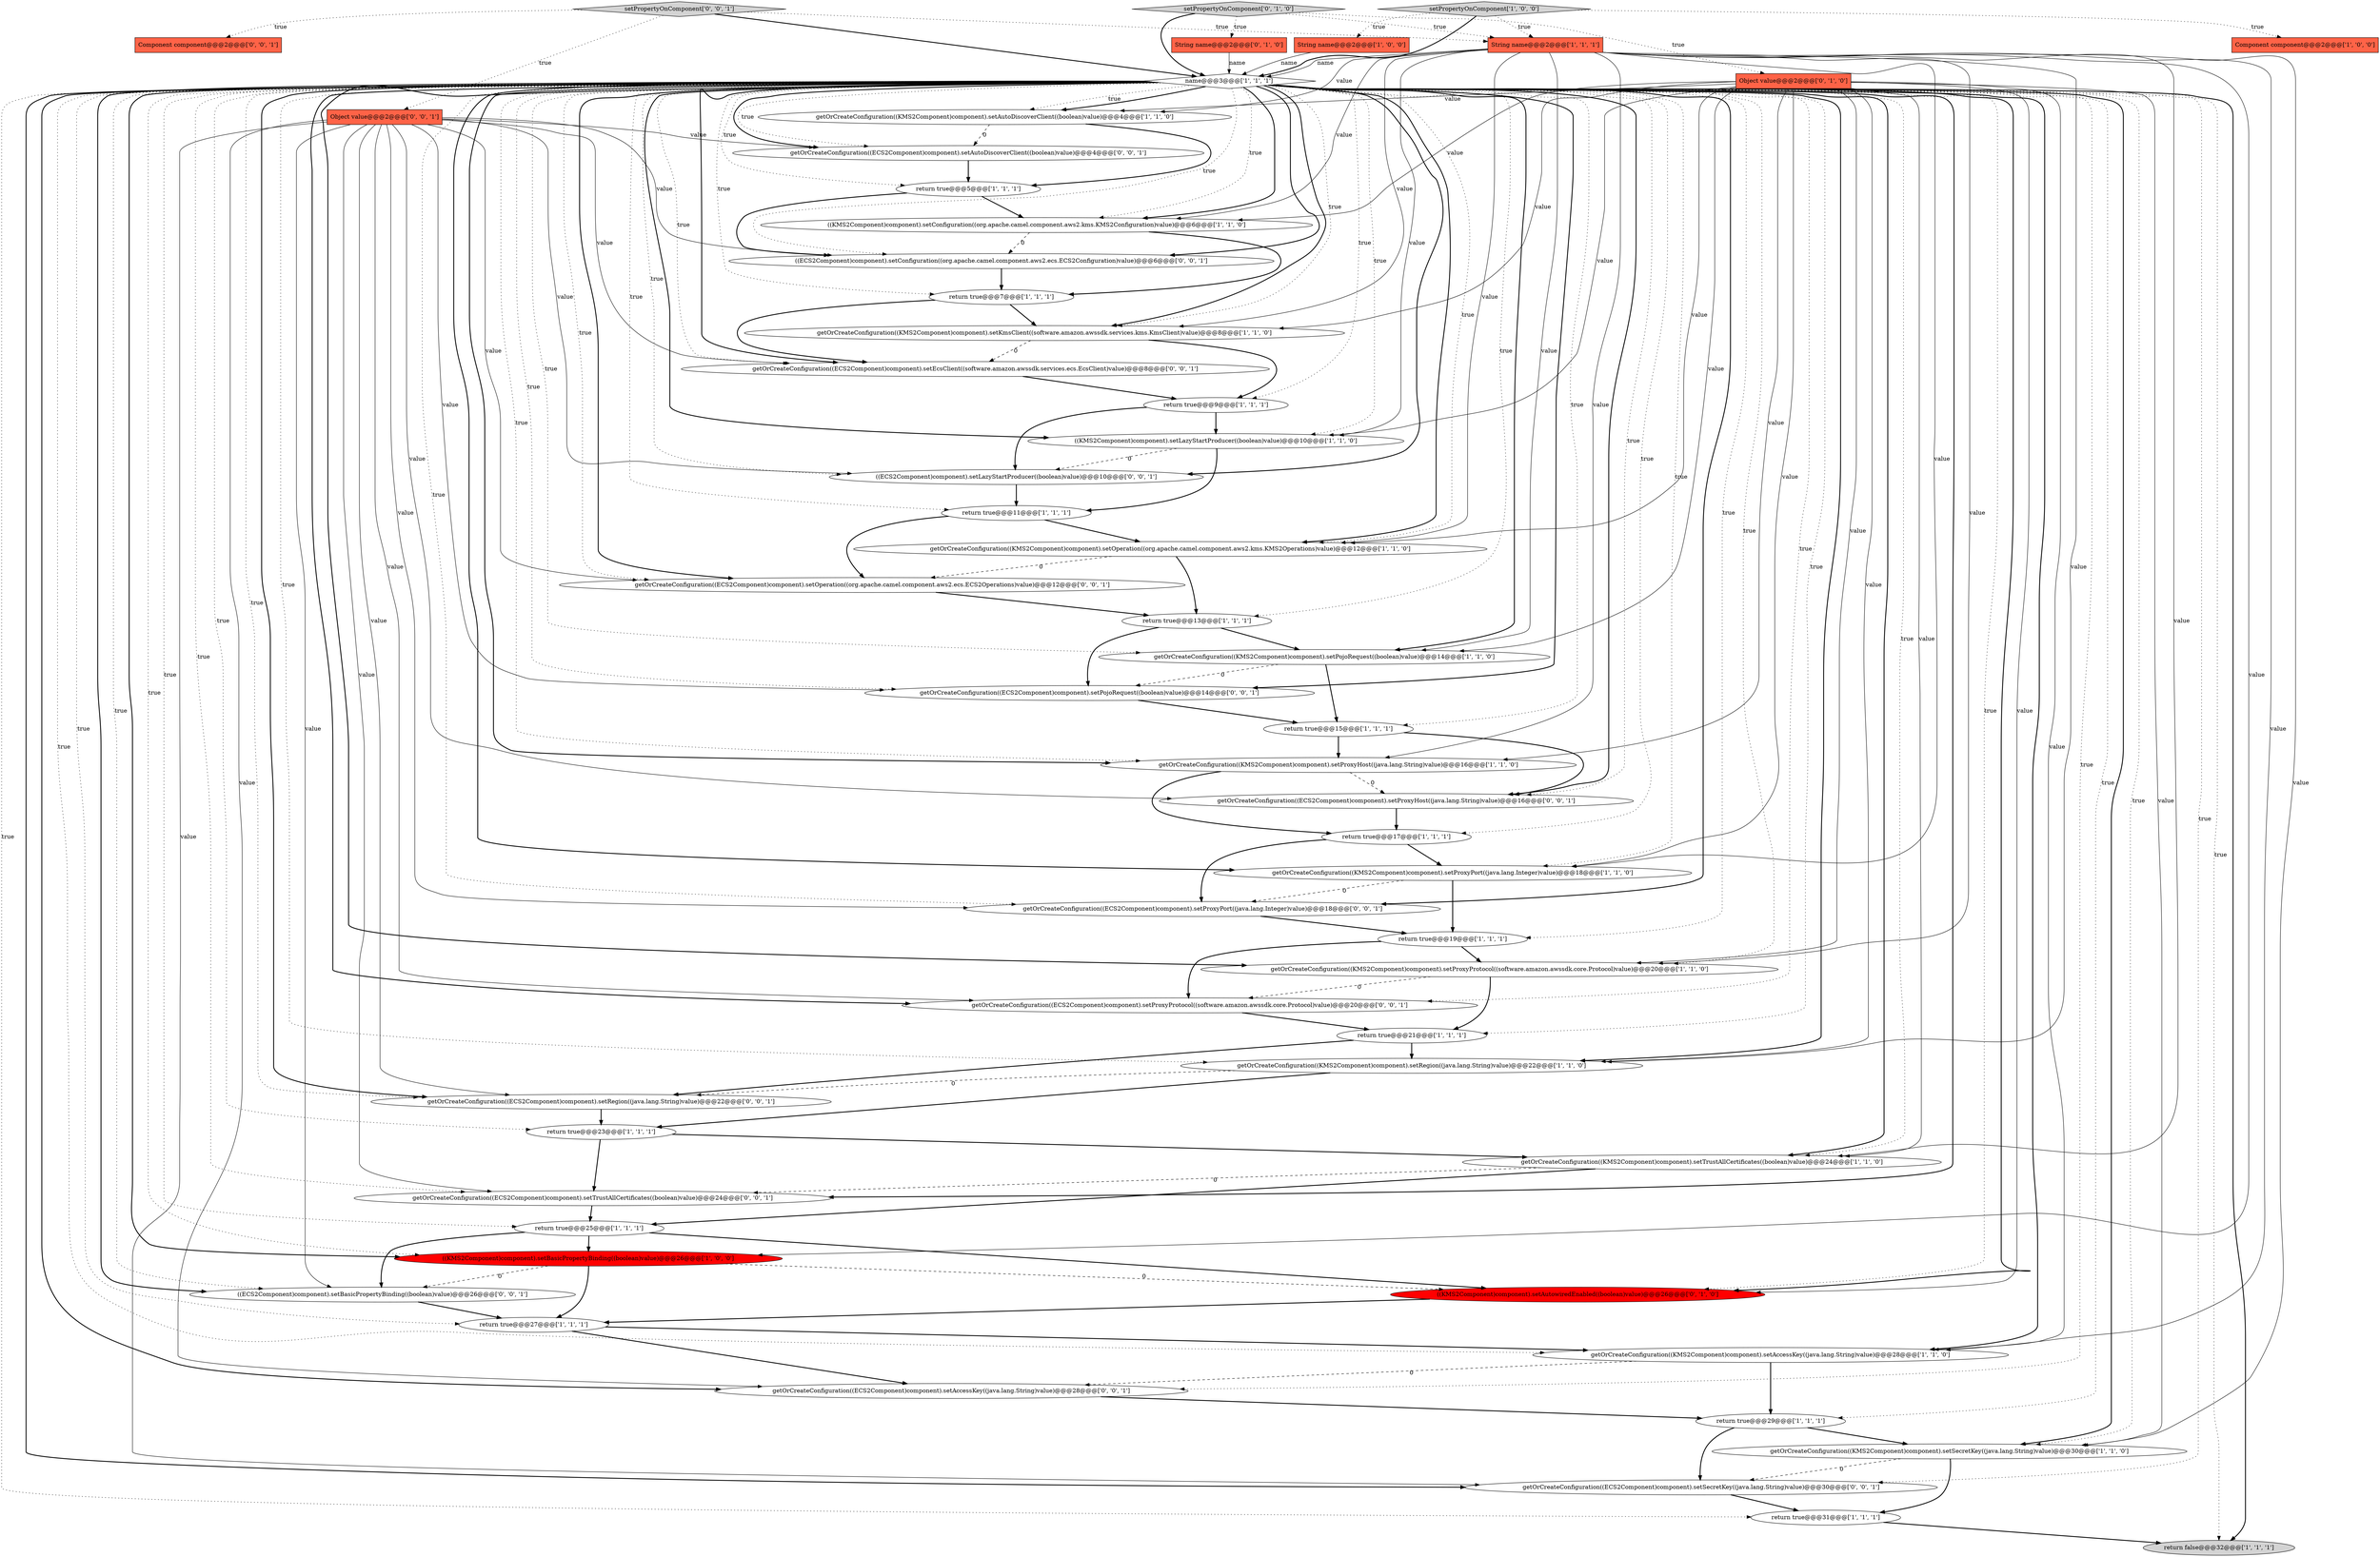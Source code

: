 digraph {
8 [style = filled, label = "return true@@@7@@@['1', '1', '1']", fillcolor = white, shape = ellipse image = "AAA0AAABBB1BBB"];
9 [style = filled, label = "return true@@@31@@@['1', '1', '1']", fillcolor = white, shape = ellipse image = "AAA0AAABBB1BBB"];
22 [style = filled, label = "setPropertyOnComponent['1', '0', '0']", fillcolor = lightgray, shape = diamond image = "AAA0AAABBB1BBB"];
48 [style = filled, label = "getOrCreateConfiguration((ECS2Component)component).setEcsClient((software.amazon.awssdk.services.ecs.EcsClient)value)@@@8@@@['0', '0', '1']", fillcolor = white, shape = ellipse image = "AAA0AAABBB3BBB"];
25 [style = filled, label = "getOrCreateConfiguration((KMS2Component)component).setAccessKey((java.lang.String)value)@@@28@@@['1', '1', '0']", fillcolor = white, shape = ellipse image = "AAA0AAABBB1BBB"];
54 [style = filled, label = "getOrCreateConfiguration((ECS2Component)component).setPojoRequest((boolean)value)@@@14@@@['0', '0', '1']", fillcolor = white, shape = ellipse image = "AAA0AAABBB3BBB"];
13 [style = filled, label = "getOrCreateConfiguration((KMS2Component)component).setProxyProtocol((software.amazon.awssdk.core.Protocol)value)@@@20@@@['1', '1', '0']", fillcolor = white, shape = ellipse image = "AAA0AAABBB1BBB"];
40 [style = filled, label = "((ECS2Component)component).setConfiguration((org.apache.camel.component.aws2.ecs.ECS2Configuration)value)@@@6@@@['0', '0', '1']", fillcolor = white, shape = ellipse image = "AAA0AAABBB3BBB"];
53 [style = filled, label = "Component component@@@2@@@['0', '0', '1']", fillcolor = tomato, shape = box image = "AAA0AAABBB3BBB"];
15 [style = filled, label = "((KMS2Component)component).setConfiguration((org.apache.camel.component.aws2.kms.KMS2Configuration)value)@@@6@@@['1', '1', '0']", fillcolor = white, shape = ellipse image = "AAA0AAABBB1BBB"];
28 [style = filled, label = "getOrCreateConfiguration((KMS2Component)component).setProxyHost((java.lang.String)value)@@@16@@@['1', '1', '0']", fillcolor = white, shape = ellipse image = "AAA0AAABBB1BBB"];
52 [style = filled, label = "getOrCreateConfiguration((ECS2Component)component).setProxyProtocol((software.amazon.awssdk.core.Protocol)value)@@@20@@@['0', '0', '1']", fillcolor = white, shape = ellipse image = "AAA0AAABBB3BBB"];
33 [style = filled, label = "return false@@@32@@@['1', '1', '1']", fillcolor = lightgray, shape = ellipse image = "AAA0AAABBB1BBB"];
17 [style = filled, label = "return true@@@29@@@['1', '1', '1']", fillcolor = white, shape = ellipse image = "AAA0AAABBB1BBB"];
12 [style = filled, label = "return true@@@11@@@['1', '1', '1']", fillcolor = white, shape = ellipse image = "AAA0AAABBB1BBB"];
19 [style = filled, label = "((KMS2Component)component).setLazyStartProducer((boolean)value)@@@10@@@['1', '1', '0']", fillcolor = white, shape = ellipse image = "AAA0AAABBB1BBB"];
47 [style = filled, label = "setPropertyOnComponent['0', '0', '1']", fillcolor = lightgray, shape = diamond image = "AAA0AAABBB3BBB"];
51 [style = filled, label = "getOrCreateConfiguration((ECS2Component)component).setSecretKey((java.lang.String)value)@@@30@@@['0', '0', '1']", fillcolor = white, shape = ellipse image = "AAA0AAABBB3BBB"];
26 [style = filled, label = "return true@@@17@@@['1', '1', '1']", fillcolor = white, shape = ellipse image = "AAA0AAABBB1BBB"];
46 [style = filled, label = "getOrCreateConfiguration((ECS2Component)component).setTrustAllCertificates((boolean)value)@@@24@@@['0', '0', '1']", fillcolor = white, shape = ellipse image = "AAA0AAABBB3BBB"];
16 [style = filled, label = "getOrCreateConfiguration((KMS2Component)component).setProxyPort((java.lang.Integer)value)@@@18@@@['1', '1', '0']", fillcolor = white, shape = ellipse image = "AAA0AAABBB1BBB"];
10 [style = filled, label = "return true@@@15@@@['1', '1', '1']", fillcolor = white, shape = ellipse image = "AAA0AAABBB1BBB"];
24 [style = filled, label = "getOrCreateConfiguration((KMS2Component)component).setOperation((org.apache.camel.component.aws2.kms.KMS2Operations)value)@@@12@@@['1', '1', '0']", fillcolor = white, shape = ellipse image = "AAA0AAABBB1BBB"];
34 [style = filled, label = "((KMS2Component)component).setAutowiredEnabled((boolean)value)@@@26@@@['0', '1', '0']", fillcolor = red, shape = ellipse image = "AAA1AAABBB2BBB"];
49 [style = filled, label = "getOrCreateConfiguration((ECS2Component)component).setOperation((org.apache.camel.component.aws2.ecs.ECS2Operations)value)@@@12@@@['0', '0', '1']", fillcolor = white, shape = ellipse image = "AAA0AAABBB3BBB"];
32 [style = filled, label = "return true@@@23@@@['1', '1', '1']", fillcolor = white, shape = ellipse image = "AAA0AAABBB1BBB"];
38 [style = filled, label = "getOrCreateConfiguration((ECS2Component)component).setAccessKey((java.lang.String)value)@@@28@@@['0', '0', '1']", fillcolor = white, shape = ellipse image = "AAA0AAABBB3BBB"];
42 [style = filled, label = "Object value@@@2@@@['0', '0', '1']", fillcolor = tomato, shape = box image = "AAA0AAABBB3BBB"];
18 [style = filled, label = "return true@@@19@@@['1', '1', '1']", fillcolor = white, shape = ellipse image = "AAA0AAABBB1BBB"];
30 [style = filled, label = "return true@@@27@@@['1', '1', '1']", fillcolor = white, shape = ellipse image = "AAA0AAABBB1BBB"];
3 [style = filled, label = "name@@@3@@@['1', '1', '1']", fillcolor = white, shape = diamond image = "AAA0AAABBB1BBB"];
5 [style = filled, label = "getOrCreateConfiguration((KMS2Component)component).setKmsClient((software.amazon.awssdk.services.kms.KmsClient)value)@@@8@@@['1', '1', '0']", fillcolor = white, shape = ellipse image = "AAA0AAABBB1BBB"];
37 [style = filled, label = "setPropertyOnComponent['0', '1', '0']", fillcolor = lightgray, shape = diamond image = "AAA0AAABBB2BBB"];
11 [style = filled, label = "((KMS2Component)component).setBasicPropertyBinding((boolean)value)@@@26@@@['1', '0', '0']", fillcolor = red, shape = ellipse image = "AAA1AAABBB1BBB"];
29 [style = filled, label = "String name@@@2@@@['1', '1', '1']", fillcolor = tomato, shape = box image = "AAA0AAABBB1BBB"];
27 [style = filled, label = "getOrCreateConfiguration((KMS2Component)component).setSecretKey((java.lang.String)value)@@@30@@@['1', '1', '0']", fillcolor = white, shape = ellipse image = "AAA0AAABBB1BBB"];
2 [style = filled, label = "getOrCreateConfiguration((KMS2Component)component).setTrustAllCertificates((boolean)value)@@@24@@@['1', '1', '0']", fillcolor = white, shape = ellipse image = "AAA0AAABBB1BBB"];
50 [style = filled, label = "((ECS2Component)component).setBasicPropertyBinding((boolean)value)@@@26@@@['0', '0', '1']", fillcolor = white, shape = ellipse image = "AAA0AAABBB3BBB"];
43 [style = filled, label = "getOrCreateConfiguration((ECS2Component)component).setAutoDiscoverClient((boolean)value)@@@4@@@['0', '0', '1']", fillcolor = white, shape = ellipse image = "AAA0AAABBB3BBB"];
41 [style = filled, label = "((ECS2Component)component).setLazyStartProducer((boolean)value)@@@10@@@['0', '0', '1']", fillcolor = white, shape = ellipse image = "AAA0AAABBB3BBB"];
4 [style = filled, label = "String name@@@2@@@['1', '0', '0']", fillcolor = tomato, shape = box image = "AAA0AAABBB1BBB"];
21 [style = filled, label = "getOrCreateConfiguration((KMS2Component)component).setAutoDiscoverClient((boolean)value)@@@4@@@['1', '1', '0']", fillcolor = white, shape = ellipse image = "AAA0AAABBB1BBB"];
31 [style = filled, label = "getOrCreateConfiguration((KMS2Component)component).setRegion((java.lang.String)value)@@@22@@@['1', '1', '0']", fillcolor = white, shape = ellipse image = "AAA0AAABBB1BBB"];
0 [style = filled, label = "return true@@@5@@@['1', '1', '1']", fillcolor = white, shape = ellipse image = "AAA0AAABBB1BBB"];
23 [style = filled, label = "return true@@@25@@@['1', '1', '1']", fillcolor = white, shape = ellipse image = "AAA0AAABBB1BBB"];
36 [style = filled, label = "Object value@@@2@@@['0', '1', '0']", fillcolor = tomato, shape = box image = "AAA0AAABBB2BBB"];
1 [style = filled, label = "Component component@@@2@@@['1', '0', '0']", fillcolor = tomato, shape = box image = "AAA0AAABBB1BBB"];
14 [style = filled, label = "return true@@@9@@@['1', '1', '1']", fillcolor = white, shape = ellipse image = "AAA0AAABBB1BBB"];
44 [style = filled, label = "getOrCreateConfiguration((ECS2Component)component).setRegion((java.lang.String)value)@@@22@@@['0', '0', '1']", fillcolor = white, shape = ellipse image = "AAA0AAABBB3BBB"];
45 [style = filled, label = "getOrCreateConfiguration((ECS2Component)component).setProxyHost((java.lang.String)value)@@@16@@@['0', '0', '1']", fillcolor = white, shape = ellipse image = "AAA0AAABBB3BBB"];
39 [style = filled, label = "getOrCreateConfiguration((ECS2Component)component).setProxyPort((java.lang.Integer)value)@@@18@@@['0', '0', '1']", fillcolor = white, shape = ellipse image = "AAA0AAABBB3BBB"];
35 [style = filled, label = "String name@@@2@@@['0', '1', '0']", fillcolor = tomato, shape = box image = "AAA0AAABBB2BBB"];
20 [style = filled, label = "getOrCreateConfiguration((KMS2Component)component).setPojoRequest((boolean)value)@@@14@@@['1', '1', '0']", fillcolor = white, shape = ellipse image = "AAA0AAABBB1BBB"];
6 [style = filled, label = "return true@@@21@@@['1', '1', '1']", fillcolor = white, shape = ellipse image = "AAA0AAABBB1BBB"];
7 [style = filled, label = "return true@@@13@@@['1', '1', '1']", fillcolor = white, shape = ellipse image = "AAA0AAABBB1BBB"];
29->13 [style = solid, label="value"];
3->24 [style = bold, label=""];
28->45 [style = dashed, label="0"];
27->9 [style = bold, label=""];
42->52 [style = solid, label="value"];
29->20 [style = solid, label="value"];
42->38 [style = solid, label="value"];
3->33 [style = dotted, label="true"];
29->28 [style = solid, label="value"];
2->46 [style = dashed, label="0"];
3->16 [style = bold, label=""];
3->6 [style = dotted, label="true"];
3->38 [style = bold, label=""];
15->40 [style = dashed, label="0"];
3->40 [style = dotted, label="true"];
47->53 [style = dotted, label="true"];
3->25 [style = dotted, label="true"];
0->15 [style = bold, label=""];
3->34 [style = dotted, label="true"];
36->24 [style = solid, label="value"];
37->3 [style = bold, label=""];
3->27 [style = bold, label=""];
3->34 [style = bold, label=""];
39->18 [style = bold, label=""];
3->27 [style = dotted, label="true"];
29->19 [style = solid, label="value"];
2->23 [style = bold, label=""];
3->5 [style = bold, label=""];
40->8 [style = bold, label=""];
3->41 [style = dotted, label="true"];
3->19 [style = bold, label=""];
36->28 [style = solid, label="value"];
29->24 [style = solid, label="value"];
3->0 [style = dotted, label="true"];
37->36 [style = dotted, label="true"];
3->39 [style = bold, label=""];
43->0 [style = bold, label=""];
0->40 [style = bold, label=""];
17->27 [style = bold, label=""];
36->16 [style = solid, label="value"];
36->25 [style = solid, label="value"];
16->39 [style = dashed, label="0"];
31->44 [style = dashed, label="0"];
3->46 [style = bold, label=""];
22->29 [style = dotted, label="true"];
3->7 [style = dotted, label="true"];
21->0 [style = bold, label=""];
29->2 [style = solid, label="value"];
19->12 [style = bold, label=""];
9->33 [style = bold, label=""];
50->30 [style = bold, label=""];
3->11 [style = bold, label=""];
3->26 [style = dotted, label="true"];
3->30 [style = dotted, label="true"];
3->48 [style = dotted, label="true"];
3->33 [style = bold, label=""];
3->51 [style = bold, label=""];
42->46 [style = solid, label="value"];
17->51 [style = bold, label=""];
29->21 [style = solid, label="value"];
3->54 [style = bold, label=""];
26->16 [style = bold, label=""];
3->51 [style = dotted, label="true"];
3->5 [style = dotted, label="true"];
35->3 [style = solid, label="name"];
3->2 [style = bold, label=""];
42->54 [style = solid, label="value"];
13->52 [style = dashed, label="0"];
3->18 [style = dotted, label="true"];
44->32 [style = bold, label=""];
10->45 [style = bold, label=""];
47->42 [style = dotted, label="true"];
42->48 [style = solid, label="value"];
42->43 [style = solid, label="value"];
42->50 [style = solid, label="value"];
3->17 [style = dotted, label="true"];
29->31 [style = solid, label="value"];
24->7 [style = bold, label=""];
22->4 [style = dotted, label="true"];
38->17 [style = bold, label=""];
11->30 [style = bold, label=""];
42->51 [style = solid, label="value"];
42->49 [style = solid, label="value"];
42->39 [style = solid, label="value"];
3->23 [style = dotted, label="true"];
3->44 [style = dotted, label="true"];
36->27 [style = solid, label="value"];
16->18 [style = bold, label=""];
32->46 [style = bold, label=""];
47->3 [style = bold, label=""];
11->34 [style = dashed, label="0"];
31->32 [style = bold, label=""];
3->45 [style = bold, label=""];
48->14 [style = bold, label=""];
3->10 [style = dotted, label="true"];
51->9 [style = bold, label=""];
36->19 [style = solid, label="value"];
14->19 [style = bold, label=""];
28->26 [style = bold, label=""];
36->2 [style = solid, label="value"];
7->20 [style = bold, label=""];
3->9 [style = dotted, label="true"];
3->43 [style = dotted, label="true"];
12->24 [style = bold, label=""];
7->54 [style = bold, label=""];
25->17 [style = bold, label=""];
6->44 [style = bold, label=""];
3->49 [style = dotted, label="true"];
3->14 [style = dotted, label="true"];
3->24 [style = dotted, label="true"];
36->31 [style = solid, label="value"];
19->41 [style = dashed, label="0"];
29->27 [style = solid, label="value"];
12->49 [style = bold, label=""];
37->35 [style = dotted, label="true"];
29->25 [style = solid, label="value"];
3->28 [style = bold, label=""];
22->1 [style = dotted, label="true"];
3->44 [style = bold, label=""];
25->38 [style = dashed, label="0"];
20->54 [style = dashed, label="0"];
3->21 [style = dotted, label="true"];
3->46 [style = dotted, label="true"];
3->38 [style = dotted, label="true"];
47->29 [style = dotted, label="true"];
3->41 [style = bold, label=""];
4->3 [style = solid, label="name"];
3->15 [style = dotted, label="true"];
3->54 [style = dotted, label="true"];
52->6 [style = bold, label=""];
49->7 [style = bold, label=""];
27->51 [style = dashed, label="0"];
54->10 [style = bold, label=""];
3->21 [style = bold, label=""];
36->20 [style = solid, label="value"];
41->12 [style = bold, label=""];
13->6 [style = bold, label=""];
23->11 [style = bold, label=""];
18->52 [style = bold, label=""];
29->3 [style = solid, label="name"];
46->23 [style = bold, label=""];
14->41 [style = bold, label=""];
15->8 [style = bold, label=""];
3->13 [style = dotted, label="true"];
23->50 [style = bold, label=""];
3->50 [style = bold, label=""];
24->49 [style = dashed, label="0"];
3->28 [style = dotted, label="true"];
29->11 [style = solid, label="value"];
3->11 [style = dotted, label="true"];
30->38 [style = bold, label=""];
21->43 [style = dashed, label="0"];
3->32 [style = dotted, label="true"];
3->50 [style = dotted, label="true"];
10->28 [style = bold, label=""];
3->52 [style = bold, label=""];
3->40 [style = bold, label=""];
42->41 [style = solid, label="value"];
3->31 [style = bold, label=""];
3->25 [style = bold, label=""];
11->50 [style = dashed, label="0"];
30->25 [style = bold, label=""];
3->15 [style = bold, label=""];
37->29 [style = dotted, label="true"];
5->14 [style = bold, label=""];
36->21 [style = solid, label="value"];
32->2 [style = bold, label=""];
34->30 [style = bold, label=""];
26->39 [style = bold, label=""];
29->15 [style = solid, label="value"];
20->10 [style = bold, label=""];
36->15 [style = solid, label="value"];
22->3 [style = bold, label=""];
36->34 [style = solid, label="value"];
8->48 [style = bold, label=""];
3->19 [style = dotted, label="true"];
3->20 [style = bold, label=""];
3->48 [style = bold, label=""];
6->31 [style = bold, label=""];
5->48 [style = dashed, label="0"];
8->5 [style = bold, label=""];
29->5 [style = solid, label="value"];
36->13 [style = solid, label="value"];
42->44 [style = solid, label="value"];
3->12 [style = dotted, label="true"];
3->45 [style = dotted, label="true"];
3->39 [style = dotted, label="true"];
18->13 [style = bold, label=""];
3->31 [style = dotted, label="true"];
3->13 [style = bold, label=""];
36->5 [style = solid, label="value"];
23->34 [style = bold, label=""];
3->43 [style = bold, label=""];
45->26 [style = bold, label=""];
3->49 [style = bold, label=""];
42->45 [style = solid, label="value"];
3->8 [style = dotted, label="true"];
29->16 [style = solid, label="value"];
42->40 [style = solid, label="value"];
3->52 [style = dotted, label="true"];
3->16 [style = dotted, label="true"];
3->2 [style = dotted, label="true"];
3->20 [style = dotted, label="true"];
}
